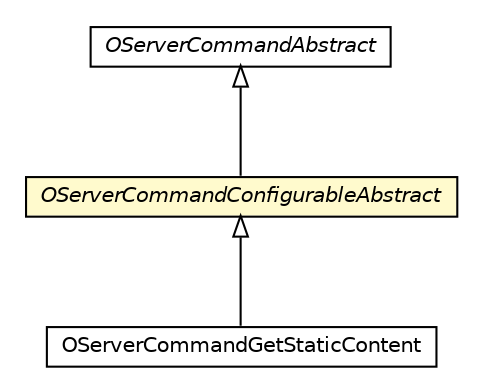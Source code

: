 #!/usr/local/bin/dot
#
# Class diagram 
# Generated by UMLGraph version R5_6-24-gf6e263 (http://www.umlgraph.org/)
#

digraph G {
	edge [fontname="Helvetica",fontsize=10,labelfontname="Helvetica",labelfontsize=10];
	node [fontname="Helvetica",fontsize=10,shape=plaintext];
	nodesep=0.25;
	ranksep=0.5;
	// com.orientechnologies.orient.server.network.protocol.http.command.get.OServerCommandGetStaticContent
	c6770143 [label=<<table title="com.orientechnologies.orient.server.network.protocol.http.command.get.OServerCommandGetStaticContent" border="0" cellborder="1" cellspacing="0" cellpadding="2" port="p" href="./OServerCommandGetStaticContent.html">
		<tr><td><table border="0" cellspacing="0" cellpadding="1">
<tr><td align="center" balign="center"> OServerCommandGetStaticContent </td></tr>
		</table></td></tr>
		</table>>, URL="./OServerCommandGetStaticContent.html", fontname="Helvetica", fontcolor="black", fontsize=10.0];
	// com.orientechnologies.orient.server.network.protocol.http.command.get.OServerCommandConfigurableAbstract
	c6770148 [label=<<table title="com.orientechnologies.orient.server.network.protocol.http.command.get.OServerCommandConfigurableAbstract" border="0" cellborder="1" cellspacing="0" cellpadding="2" port="p" bgcolor="lemonChiffon" href="./OServerCommandConfigurableAbstract.html">
		<tr><td><table border="0" cellspacing="0" cellpadding="1">
<tr><td align="center" balign="center"><font face="Helvetica-Oblique"> OServerCommandConfigurableAbstract </font></td></tr>
		</table></td></tr>
		</table>>, URL="./OServerCommandConfigurableAbstract.html", fontname="Helvetica", fontcolor="black", fontsize=10.0];
	// com.orientechnologies.orient.server.network.protocol.http.command.OServerCommandAbstract
	c6770160 [label=<<table title="com.orientechnologies.orient.server.network.protocol.http.command.OServerCommandAbstract" border="0" cellborder="1" cellspacing="0" cellpadding="2" port="p" href="../OServerCommandAbstract.html">
		<tr><td><table border="0" cellspacing="0" cellpadding="1">
<tr><td align="center" balign="center"><font face="Helvetica-Oblique"> OServerCommandAbstract </font></td></tr>
		</table></td></tr>
		</table>>, URL="../OServerCommandAbstract.html", fontname="Helvetica", fontcolor="black", fontsize=10.0];
	//com.orientechnologies.orient.server.network.protocol.http.command.get.OServerCommandGetStaticContent extends com.orientechnologies.orient.server.network.protocol.http.command.get.OServerCommandConfigurableAbstract
	c6770148:p -> c6770143:p [dir=back,arrowtail=empty];
	//com.orientechnologies.orient.server.network.protocol.http.command.get.OServerCommandConfigurableAbstract extends com.orientechnologies.orient.server.network.protocol.http.command.OServerCommandAbstract
	c6770160:p -> c6770148:p [dir=back,arrowtail=empty];
}

